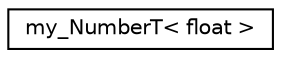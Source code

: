 digraph "Graphical Class Hierarchy"
{
  edge [fontname="Helvetica",fontsize="10",labelfontname="Helvetica",labelfontsize="10"];
  node [fontname="Helvetica",fontsize="10",shape=record];
  rankdir="LR";
  Node1 [label="my_NumberT\< float \>",height=0.2,width=0.4,color="black", fillcolor="white", style="filled",URL="$classmy___number_t.html"];
}
